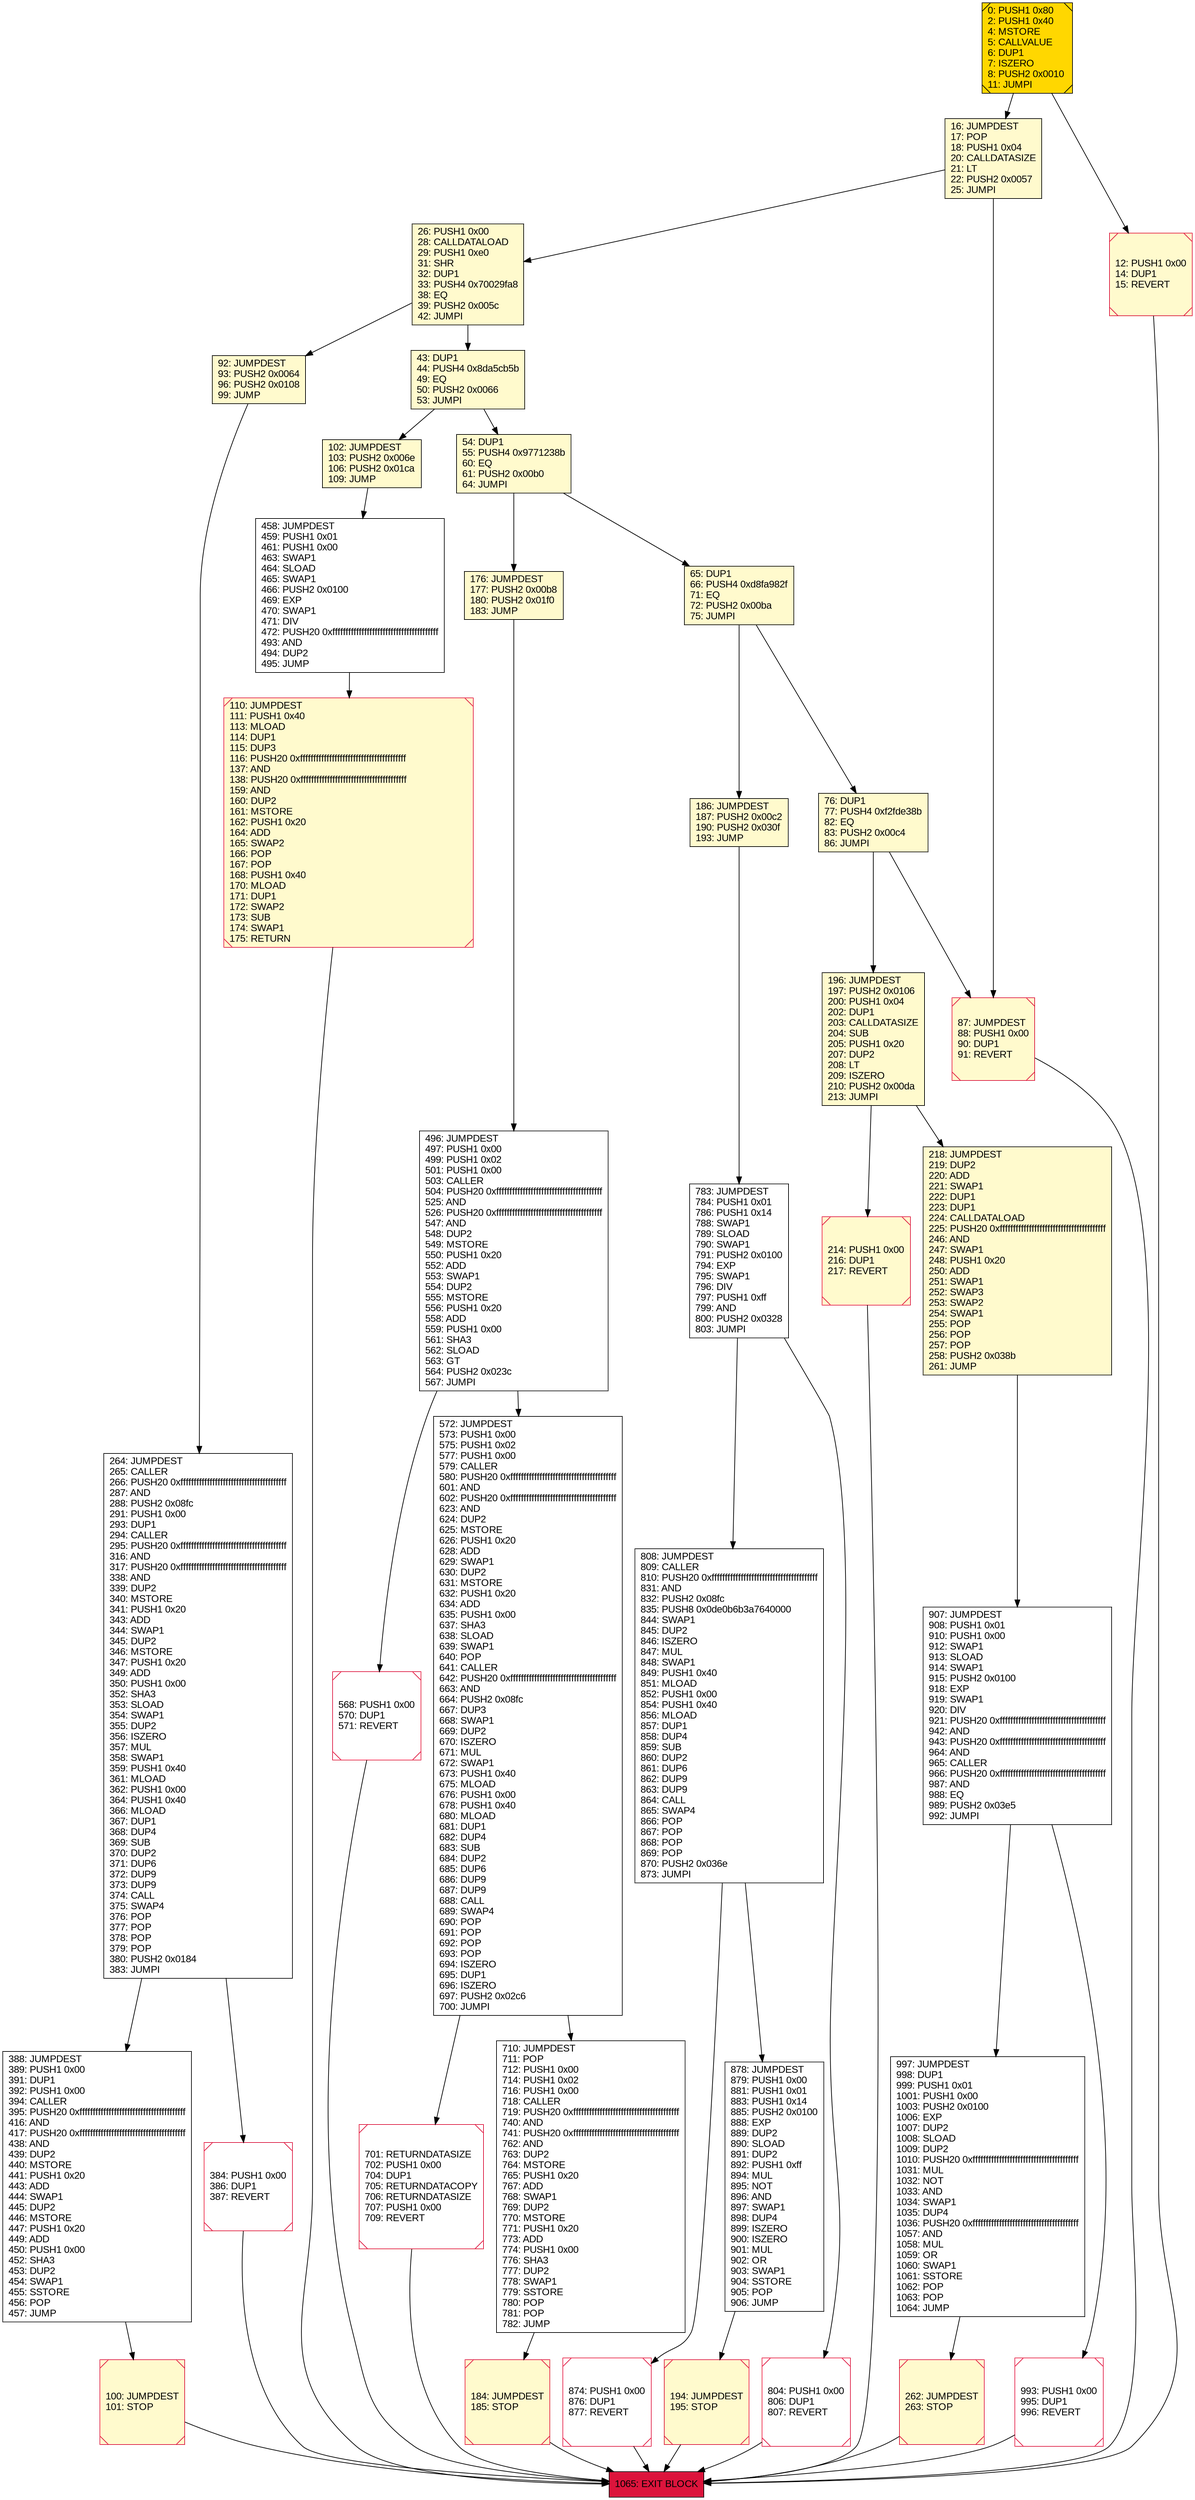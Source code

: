 digraph G {
bgcolor=transparent rankdir=UD;
node [shape=box style=filled color=black fillcolor=white fontname=arial fontcolor=black];
993 [label="993: PUSH1 0x00\l995: DUP1\l996: REVERT\l" shape=Msquare color=crimson ];
102 [label="102: JUMPDEST\l103: PUSH2 0x006e\l106: PUSH2 0x01ca\l109: JUMP\l" fillcolor=lemonchiffon ];
710 [label="710: JUMPDEST\l711: POP\l712: PUSH1 0x00\l714: PUSH1 0x02\l716: PUSH1 0x00\l718: CALLER\l719: PUSH20 0xffffffffffffffffffffffffffffffffffffffff\l740: AND\l741: PUSH20 0xffffffffffffffffffffffffffffffffffffffff\l762: AND\l763: DUP2\l764: MSTORE\l765: PUSH1 0x20\l767: ADD\l768: SWAP1\l769: DUP2\l770: MSTORE\l771: PUSH1 0x20\l773: ADD\l774: PUSH1 0x00\l776: SHA3\l777: DUP2\l778: SWAP1\l779: SSTORE\l780: POP\l781: POP\l782: JUMP\l" ];
804 [label="804: PUSH1 0x00\l806: DUP1\l807: REVERT\l" shape=Msquare color=crimson ];
218 [label="218: JUMPDEST\l219: DUP2\l220: ADD\l221: SWAP1\l222: DUP1\l223: DUP1\l224: CALLDATALOAD\l225: PUSH20 0xffffffffffffffffffffffffffffffffffffffff\l246: AND\l247: SWAP1\l248: PUSH1 0x20\l250: ADD\l251: SWAP1\l252: SWAP3\l253: SWAP2\l254: SWAP1\l255: POP\l256: POP\l257: POP\l258: PUSH2 0x038b\l261: JUMP\l" fillcolor=lemonchiffon ];
874 [label="874: PUSH1 0x00\l876: DUP1\l877: REVERT\l" shape=Msquare color=crimson ];
43 [label="43: DUP1\l44: PUSH4 0x8da5cb5b\l49: EQ\l50: PUSH2 0x0066\l53: JUMPI\l" fillcolor=lemonchiffon ];
65 [label="65: DUP1\l66: PUSH4 0xd8fa982f\l71: EQ\l72: PUSH2 0x00ba\l75: JUMPI\l" fillcolor=lemonchiffon ];
87 [label="87: JUMPDEST\l88: PUSH1 0x00\l90: DUP1\l91: REVERT\l" fillcolor=lemonchiffon shape=Msquare color=crimson ];
92 [label="92: JUMPDEST\l93: PUSH2 0x0064\l96: PUSH2 0x0108\l99: JUMP\l" fillcolor=lemonchiffon ];
262 [label="262: JUMPDEST\l263: STOP\l" fillcolor=lemonchiffon shape=Msquare color=crimson ];
186 [label="186: JUMPDEST\l187: PUSH2 0x00c2\l190: PUSH2 0x030f\l193: JUMP\l" fillcolor=lemonchiffon ];
458 [label="458: JUMPDEST\l459: PUSH1 0x01\l461: PUSH1 0x00\l463: SWAP1\l464: SLOAD\l465: SWAP1\l466: PUSH2 0x0100\l469: EXP\l470: SWAP1\l471: DIV\l472: PUSH20 0xffffffffffffffffffffffffffffffffffffffff\l493: AND\l494: DUP2\l495: JUMP\l" ];
194 [label="194: JUMPDEST\l195: STOP\l" fillcolor=lemonchiffon shape=Msquare color=crimson ];
907 [label="907: JUMPDEST\l908: PUSH1 0x01\l910: PUSH1 0x00\l912: SWAP1\l913: SLOAD\l914: SWAP1\l915: PUSH2 0x0100\l918: EXP\l919: SWAP1\l920: DIV\l921: PUSH20 0xffffffffffffffffffffffffffffffffffffffff\l942: AND\l943: PUSH20 0xffffffffffffffffffffffffffffffffffffffff\l964: AND\l965: CALLER\l966: PUSH20 0xffffffffffffffffffffffffffffffffffffffff\l987: AND\l988: EQ\l989: PUSH2 0x03e5\l992: JUMPI\l" ];
572 [label="572: JUMPDEST\l573: PUSH1 0x00\l575: PUSH1 0x02\l577: PUSH1 0x00\l579: CALLER\l580: PUSH20 0xffffffffffffffffffffffffffffffffffffffff\l601: AND\l602: PUSH20 0xffffffffffffffffffffffffffffffffffffffff\l623: AND\l624: DUP2\l625: MSTORE\l626: PUSH1 0x20\l628: ADD\l629: SWAP1\l630: DUP2\l631: MSTORE\l632: PUSH1 0x20\l634: ADD\l635: PUSH1 0x00\l637: SHA3\l638: SLOAD\l639: SWAP1\l640: POP\l641: CALLER\l642: PUSH20 0xffffffffffffffffffffffffffffffffffffffff\l663: AND\l664: PUSH2 0x08fc\l667: DUP3\l668: SWAP1\l669: DUP2\l670: ISZERO\l671: MUL\l672: SWAP1\l673: PUSH1 0x40\l675: MLOAD\l676: PUSH1 0x00\l678: PUSH1 0x40\l680: MLOAD\l681: DUP1\l682: DUP4\l683: SUB\l684: DUP2\l685: DUP6\l686: DUP9\l687: DUP9\l688: CALL\l689: SWAP4\l690: POP\l691: POP\l692: POP\l693: POP\l694: ISZERO\l695: DUP1\l696: ISZERO\l697: PUSH2 0x02c6\l700: JUMPI\l" ];
0 [label="0: PUSH1 0x80\l2: PUSH1 0x40\l4: MSTORE\l5: CALLVALUE\l6: DUP1\l7: ISZERO\l8: PUSH2 0x0010\l11: JUMPI\l" fillcolor=lemonchiffon shape=Msquare fillcolor=gold ];
568 [label="568: PUSH1 0x00\l570: DUP1\l571: REVERT\l" shape=Msquare color=crimson ];
176 [label="176: JUMPDEST\l177: PUSH2 0x00b8\l180: PUSH2 0x01f0\l183: JUMP\l" fillcolor=lemonchiffon ];
496 [label="496: JUMPDEST\l497: PUSH1 0x00\l499: PUSH1 0x02\l501: PUSH1 0x00\l503: CALLER\l504: PUSH20 0xffffffffffffffffffffffffffffffffffffffff\l525: AND\l526: PUSH20 0xffffffffffffffffffffffffffffffffffffffff\l547: AND\l548: DUP2\l549: MSTORE\l550: PUSH1 0x20\l552: ADD\l553: SWAP1\l554: DUP2\l555: MSTORE\l556: PUSH1 0x20\l558: ADD\l559: PUSH1 0x00\l561: SHA3\l562: SLOAD\l563: GT\l564: PUSH2 0x023c\l567: JUMPI\l" ];
997 [label="997: JUMPDEST\l998: DUP1\l999: PUSH1 0x01\l1001: PUSH1 0x00\l1003: PUSH2 0x0100\l1006: EXP\l1007: DUP2\l1008: SLOAD\l1009: DUP2\l1010: PUSH20 0xffffffffffffffffffffffffffffffffffffffff\l1031: MUL\l1032: NOT\l1033: AND\l1034: SWAP1\l1035: DUP4\l1036: PUSH20 0xffffffffffffffffffffffffffffffffffffffff\l1057: AND\l1058: MUL\l1059: OR\l1060: SWAP1\l1061: SSTORE\l1062: POP\l1063: POP\l1064: JUMP\l" ];
384 [label="384: PUSH1 0x00\l386: DUP1\l387: REVERT\l" shape=Msquare color=crimson ];
701 [label="701: RETURNDATASIZE\l702: PUSH1 0x00\l704: DUP1\l705: RETURNDATACOPY\l706: RETURNDATASIZE\l707: PUSH1 0x00\l709: REVERT\l" shape=Msquare color=crimson ];
16 [label="16: JUMPDEST\l17: POP\l18: PUSH1 0x04\l20: CALLDATASIZE\l21: LT\l22: PUSH2 0x0057\l25: JUMPI\l" fillcolor=lemonchiffon ];
1065 [label="1065: EXIT BLOCK\l" fillcolor=crimson ];
196 [label="196: JUMPDEST\l197: PUSH2 0x0106\l200: PUSH1 0x04\l202: DUP1\l203: CALLDATASIZE\l204: SUB\l205: PUSH1 0x20\l207: DUP2\l208: LT\l209: ISZERO\l210: PUSH2 0x00da\l213: JUMPI\l" fillcolor=lemonchiffon ];
388 [label="388: JUMPDEST\l389: PUSH1 0x00\l391: DUP1\l392: PUSH1 0x00\l394: CALLER\l395: PUSH20 0xffffffffffffffffffffffffffffffffffffffff\l416: AND\l417: PUSH20 0xffffffffffffffffffffffffffffffffffffffff\l438: AND\l439: DUP2\l440: MSTORE\l441: PUSH1 0x20\l443: ADD\l444: SWAP1\l445: DUP2\l446: MSTORE\l447: PUSH1 0x20\l449: ADD\l450: PUSH1 0x00\l452: SHA3\l453: DUP2\l454: SWAP1\l455: SSTORE\l456: POP\l457: JUMP\l" ];
184 [label="184: JUMPDEST\l185: STOP\l" fillcolor=lemonchiffon shape=Msquare color=crimson ];
12 [label="12: PUSH1 0x00\l14: DUP1\l15: REVERT\l" fillcolor=lemonchiffon shape=Msquare color=crimson ];
76 [label="76: DUP1\l77: PUSH4 0xf2fde38b\l82: EQ\l83: PUSH2 0x00c4\l86: JUMPI\l" fillcolor=lemonchiffon ];
808 [label="808: JUMPDEST\l809: CALLER\l810: PUSH20 0xffffffffffffffffffffffffffffffffffffffff\l831: AND\l832: PUSH2 0x08fc\l835: PUSH8 0x0de0b6b3a7640000\l844: SWAP1\l845: DUP2\l846: ISZERO\l847: MUL\l848: SWAP1\l849: PUSH1 0x40\l851: MLOAD\l852: PUSH1 0x00\l854: PUSH1 0x40\l856: MLOAD\l857: DUP1\l858: DUP4\l859: SUB\l860: DUP2\l861: DUP6\l862: DUP9\l863: DUP9\l864: CALL\l865: SWAP4\l866: POP\l867: POP\l868: POP\l869: POP\l870: PUSH2 0x036e\l873: JUMPI\l" ];
100 [label="100: JUMPDEST\l101: STOP\l" fillcolor=lemonchiffon shape=Msquare color=crimson ];
26 [label="26: PUSH1 0x00\l28: CALLDATALOAD\l29: PUSH1 0xe0\l31: SHR\l32: DUP1\l33: PUSH4 0x70029fa8\l38: EQ\l39: PUSH2 0x005c\l42: JUMPI\l" fillcolor=lemonchiffon ];
783 [label="783: JUMPDEST\l784: PUSH1 0x01\l786: PUSH1 0x14\l788: SWAP1\l789: SLOAD\l790: SWAP1\l791: PUSH2 0x0100\l794: EXP\l795: SWAP1\l796: DIV\l797: PUSH1 0xff\l799: AND\l800: PUSH2 0x0328\l803: JUMPI\l" ];
214 [label="214: PUSH1 0x00\l216: DUP1\l217: REVERT\l" fillcolor=lemonchiffon shape=Msquare color=crimson ];
54 [label="54: DUP1\l55: PUSH4 0x9771238b\l60: EQ\l61: PUSH2 0x00b0\l64: JUMPI\l" fillcolor=lemonchiffon ];
264 [label="264: JUMPDEST\l265: CALLER\l266: PUSH20 0xffffffffffffffffffffffffffffffffffffffff\l287: AND\l288: PUSH2 0x08fc\l291: PUSH1 0x00\l293: DUP1\l294: CALLER\l295: PUSH20 0xffffffffffffffffffffffffffffffffffffffff\l316: AND\l317: PUSH20 0xffffffffffffffffffffffffffffffffffffffff\l338: AND\l339: DUP2\l340: MSTORE\l341: PUSH1 0x20\l343: ADD\l344: SWAP1\l345: DUP2\l346: MSTORE\l347: PUSH1 0x20\l349: ADD\l350: PUSH1 0x00\l352: SHA3\l353: SLOAD\l354: SWAP1\l355: DUP2\l356: ISZERO\l357: MUL\l358: SWAP1\l359: PUSH1 0x40\l361: MLOAD\l362: PUSH1 0x00\l364: PUSH1 0x40\l366: MLOAD\l367: DUP1\l368: DUP4\l369: SUB\l370: DUP2\l371: DUP6\l372: DUP9\l373: DUP9\l374: CALL\l375: SWAP4\l376: POP\l377: POP\l378: POP\l379: POP\l380: PUSH2 0x0184\l383: JUMPI\l" ];
110 [label="110: JUMPDEST\l111: PUSH1 0x40\l113: MLOAD\l114: DUP1\l115: DUP3\l116: PUSH20 0xffffffffffffffffffffffffffffffffffffffff\l137: AND\l138: PUSH20 0xffffffffffffffffffffffffffffffffffffffff\l159: AND\l160: DUP2\l161: MSTORE\l162: PUSH1 0x20\l164: ADD\l165: SWAP2\l166: POP\l167: POP\l168: PUSH1 0x40\l170: MLOAD\l171: DUP1\l172: SWAP2\l173: SUB\l174: SWAP1\l175: RETURN\l" fillcolor=lemonchiffon shape=Msquare color=crimson ];
878 [label="878: JUMPDEST\l879: PUSH1 0x00\l881: PUSH1 0x01\l883: PUSH1 0x14\l885: PUSH2 0x0100\l888: EXP\l889: DUP2\l890: SLOAD\l891: DUP2\l892: PUSH1 0xff\l894: MUL\l895: NOT\l896: AND\l897: SWAP1\l898: DUP4\l899: ISZERO\l900: ISZERO\l901: MUL\l902: OR\l903: SWAP1\l904: SSTORE\l905: POP\l906: JUMP\l" ];
12 -> 1065;
76 -> 196;
176 -> 496;
184 -> 1065;
496 -> 568;
384 -> 1065;
43 -> 102;
701 -> 1065;
264 -> 388;
102 -> 458;
110 -> 1065;
907 -> 993;
388 -> 100;
572 -> 710;
783 -> 808;
26 -> 92;
808 -> 874;
54 -> 65;
804 -> 1065;
196 -> 218;
568 -> 1065;
0 -> 12;
43 -> 54;
907 -> 997;
16 -> 87;
262 -> 1065;
65 -> 186;
496 -> 572;
218 -> 907;
808 -> 878;
264 -> 384;
100 -> 1065;
16 -> 26;
196 -> 214;
214 -> 1065;
54 -> 176;
874 -> 1065;
186 -> 783;
878 -> 194;
993 -> 1065;
92 -> 264;
458 -> 110;
710 -> 184;
0 -> 16;
997 -> 262;
783 -> 804;
87 -> 1065;
65 -> 76;
572 -> 701;
26 -> 43;
76 -> 87;
194 -> 1065;
}